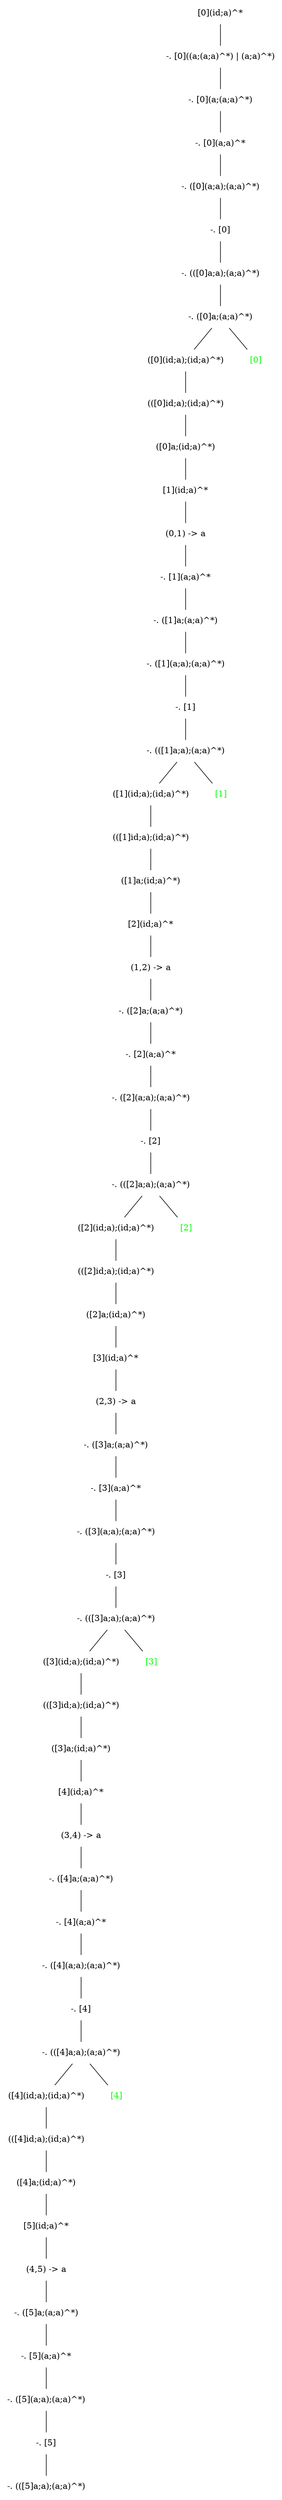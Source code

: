 graph {
node[shape="plaintext"]
N0x7ff57f719168[label="[0](id;a)^*"];
N0x7ff57f71a918[label="-. [0]((a;(a;a)^*) | (a;a)^*)"];
N0x7ff57f71f768[label="-. [0](a;(a;a)^*)"];
N0x7ff57f71e538[label="-. [0](a;a)^*"];
N0x7ff57f720c58[label="-. ([0](a;a);(a;a)^*)"];
N0x7ff57f721098[label="-. [0]"];
N0x7ff57f7182b8[label="-. (([0]a;a);(a;a)^*)"];
N0x7ff57f71f178[label="-. ([0]a;(a;a)^*)"];
N0x7ff57f724a38[label="([0](id;a);(id;a)^*)"];
N0x7ff57f71ed08[label="(([0]id;a);(id;a)^*)"];
N0x7ff57f721608[label="([0]a;(id;a)^*)"];
N0x7ff57f721678[label="[1](id;a)^*"];
N0x7ff57f71ee58[label="(0,1) -> a"];
N0x7ff57f71eec8[label="-. [1](a;a)^*"];
N0x7ff57f71ef38[label="-. ([1]a;(a;a)^*)"];
N0x7ff57f7250e8[label="-. ([1](a;a);(a;a)^*)"];
N0x7ff57f725158[label="-. [1]"];
N0x7ff57f722758[label="-. (([1]a;a);(a;a)^*)"];
N0x7ff57f722988[label="([1](id;a);(id;a)^*)"];
N0x7ff57f722c58[label="(([1]id;a);(id;a)^*)"];
N0x7ff57f722da8[label="([1]a;(id;a)^*)"];
N0x7ff57f722e18[label="[2](id;a)^*"];
N0x7ff57f722ef8[label="(1,2) -> a"];
N0x7ff57f725658[label="-. ([2]a;(a;a)^*)"];
N0x7ff57f7257a8[label="-. [2](a;a)^*"];
N0x7ff57f725a48[label="-. ([2](a;a);(a;a)^*)"];
N0x7ff57f725ab8[label="-. [2]"];
N0x7ff57f725ce8[label="-. (([2]a;a);(a;a)^*)"];
N0x7ff57f725f78[label="([2](id;a);(id;a)^*)"];
N0x7ff57f726218[label="(([2]id;a);(id;a)^*)"];
N0x7ff57f726368[label="([2]a;(id;a)^*)"];
N0x7ff57f7263d8[label="[3](id;a)^*"];
N0x7ff57f7264b8[label="(2,3) -> a"];
N0x7ff57f726528[label="-. ([3]a;(a;a)^*)"];
N0x7ff57f726678[label="-. [3](a;a)^*"];
N0x7ff57f726918[label="-. ([3](a;a);(a;a)^*)"];
N0x7ff57f726988[label="-. [3]"];
N0x7ff57f726bb8[label="-. (([3]a;a);(a;a)^*)"];
N0x7ff57f726de8[label="([3](id;a);(id;a)^*)"];
N0x7ff57f727088[label="(([3]id;a);(id;a)^*)"];
N0x7ff57f7271d8[label="([3]a;(id;a)^*)"];
N0x7ff57f727248[label="[4](id;a)^*"];
N0x7ff57f727328[label="(3,4) -> a"];
N0x7ff57f727398[label="-. ([4]a;(a;a)^*)"];
N0x7ff57f7274e8[label="-. [4](a;a)^*"];
N0x7ff580004498[label="-. ([4](a;a);(a;a)^*)"];
N0x7ff580004508[label="-. [4]"];
N0x7ff57f727788[label="-. (([4]a;a);(a;a)^*)"];
N0x7ff57f7279b8[label="([4](id;a);(id;a)^*)"];
N0x7ff57f727c58[label="(([4]id;a);(id;a)^*)"];
N0x7ff57f727da8[label="([4]a;(id;a)^*)"];
N0x7ff57f727e18[label="[5](id;a)^*"];
N0x7ff57f727ef8[label="(4,5) -> a"];
N0x7ff57f727f68[label="-. ([5]a;(a;a)^*)"];
N0x7ff57f7280b8[label="-. [5](a;a)^*"];
N0x7ff57f728358[label="-. ([5](a;a);(a;a)^*)"];
N0x7ff57f7283c8[label="-. [5]"];
N0x7ff57f7285f8[label="-. (([5]a;a);(a;a)^*)"];
N0x7ff57f7283c8 -- N0x7ff57f7285f8;
N0x7ff57f728358 -- N0x7ff57f7283c8;
N0x7ff57f7280b8 -- N0x7ff57f728358;
N0x7ff57f727f68 -- N0x7ff57f7280b8;
N0x7ff57f727ef8 -- N0x7ff57f727f68;
N0x7ff57f727e18 -- N0x7ff57f727ef8;
N0x7ff57f727da8 -- N0x7ff57f727e18;
N0x7ff57f727c58 -- N0x7ff57f727da8;
N0x7ff57f7279b8 -- N0x7ff57f727c58;
N0x7ff57f727788 -- N0x7ff57f7279b8;
N0x7ff57f727a28[label="[4]", fontcolor=green];
N0x7ff57f727788 -- N0x7ff57f727a28;
N0x7ff580004508 -- N0x7ff57f727788;
N0x7ff580004498 -- N0x7ff580004508;
N0x7ff57f7274e8 -- N0x7ff580004498;
N0x7ff57f727398 -- N0x7ff57f7274e8;
N0x7ff57f727328 -- N0x7ff57f727398;
N0x7ff57f727248 -- N0x7ff57f727328;
N0x7ff57f7271d8 -- N0x7ff57f727248;
N0x7ff57f727088 -- N0x7ff57f7271d8;
N0x7ff57f726de8 -- N0x7ff57f727088;
N0x7ff57f726bb8 -- N0x7ff57f726de8;
N0x7ff57f726e58[label="[3]", fontcolor=green];
N0x7ff57f726bb8 -- N0x7ff57f726e58;
N0x7ff57f726988 -- N0x7ff57f726bb8;
N0x7ff57f726918 -- N0x7ff57f726988;
N0x7ff57f726678 -- N0x7ff57f726918;
N0x7ff57f726528 -- N0x7ff57f726678;
N0x7ff57f7264b8 -- N0x7ff57f726528;
N0x7ff57f7263d8 -- N0x7ff57f7264b8;
N0x7ff57f726368 -- N0x7ff57f7263d8;
N0x7ff57f726218 -- N0x7ff57f726368;
N0x7ff57f725f78 -- N0x7ff57f726218;
N0x7ff57f725ce8 -- N0x7ff57f725f78;
N0x7ff57f725fe8[label="[2]", fontcolor=green];
N0x7ff57f725ce8 -- N0x7ff57f725fe8;
N0x7ff57f725ab8 -- N0x7ff57f725ce8;
N0x7ff57f725a48 -- N0x7ff57f725ab8;
N0x7ff57f7257a8 -- N0x7ff57f725a48;
N0x7ff57f725658 -- N0x7ff57f7257a8;
N0x7ff57f722ef8 -- N0x7ff57f725658;
N0x7ff57f722e18 -- N0x7ff57f722ef8;
N0x7ff57f722da8 -- N0x7ff57f722e18;
N0x7ff57f722c58 -- N0x7ff57f722da8;
N0x7ff57f722988 -- N0x7ff57f722c58;
N0x7ff57f722758 -- N0x7ff57f722988;
N0x7ff57f7229f8[label="[1]", fontcolor=green];
N0x7ff57f722758 -- N0x7ff57f7229f8;
N0x7ff57f725158 -- N0x7ff57f722758;
N0x7ff57f7250e8 -- N0x7ff57f725158;
N0x7ff57f71ef38 -- N0x7ff57f7250e8;
N0x7ff57f71eec8 -- N0x7ff57f71ef38;
N0x7ff57f71ee58 -- N0x7ff57f71eec8;
N0x7ff57f721678 -- N0x7ff57f71ee58;
N0x7ff57f721608 -- N0x7ff57f721678;
N0x7ff57f71ed08 -- N0x7ff57f721608;
N0x7ff57f724a38 -- N0x7ff57f71ed08;
N0x7ff57f71f178 -- N0x7ff57f724a38;
N0x7ff57f724aa8[label="[0]", fontcolor=green];
N0x7ff57f71f178 -- N0x7ff57f724aa8;
N0x7ff57f7182b8 -- N0x7ff57f71f178;
N0x7ff57f721098 -- N0x7ff57f7182b8;
N0x7ff57f720c58 -- N0x7ff57f721098;
N0x7ff57f71e538 -- N0x7ff57f720c58;
N0x7ff57f71f768 -- N0x7ff57f71e538;
N0x7ff57f71a918 -- N0x7ff57f71f768;
N0x7ff57f719168 -- N0x7ff57f71a918;
}
